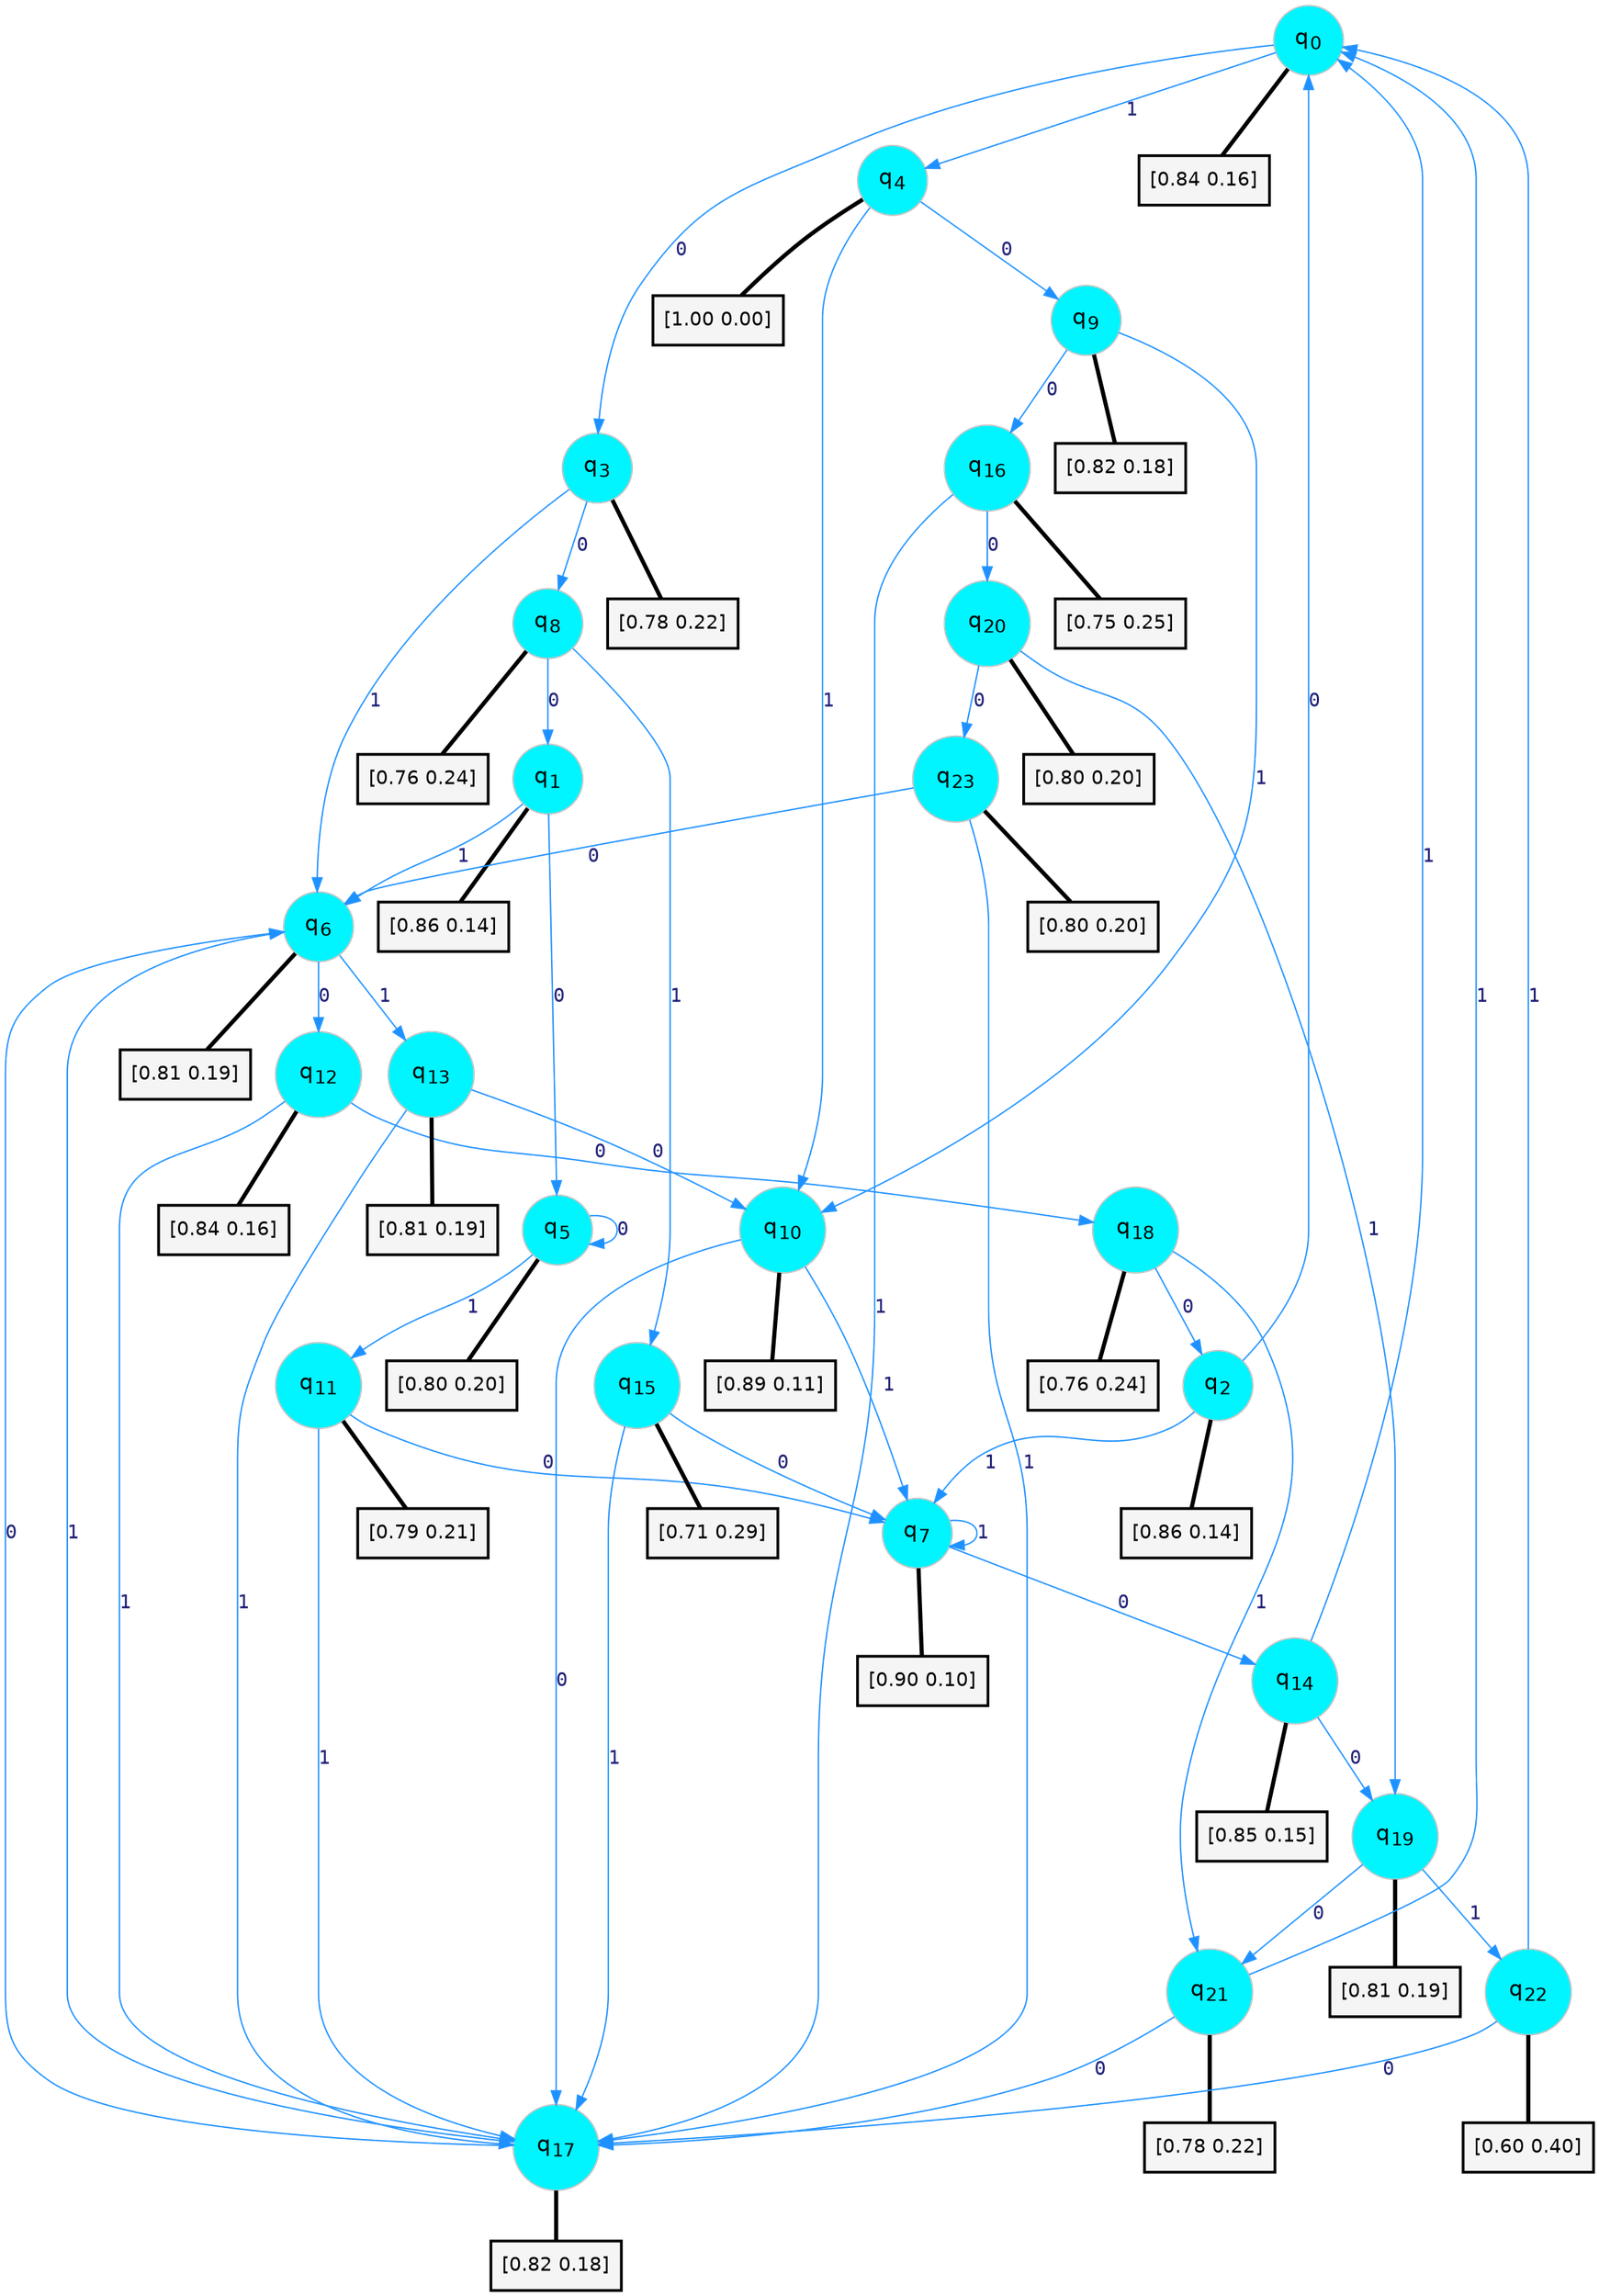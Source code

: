 digraph G {
graph [
bgcolor=transparent, dpi=300, rankdir=TD, size="40,25"];
node [
color=gray, fillcolor=turquoise1, fontcolor=black, fontname=Helvetica, fontsize=16, fontweight=bold, shape=circle, style=filled];
edge [
arrowsize=1, color=dodgerblue1, fontcolor=midnightblue, fontname=courier, fontweight=bold, penwidth=1, style=solid, weight=20];
0[label=<q<SUB>0</SUB>>];
1[label=<q<SUB>1</SUB>>];
2[label=<q<SUB>2</SUB>>];
3[label=<q<SUB>3</SUB>>];
4[label=<q<SUB>4</SUB>>];
5[label=<q<SUB>5</SUB>>];
6[label=<q<SUB>6</SUB>>];
7[label=<q<SUB>7</SUB>>];
8[label=<q<SUB>8</SUB>>];
9[label=<q<SUB>9</SUB>>];
10[label=<q<SUB>10</SUB>>];
11[label=<q<SUB>11</SUB>>];
12[label=<q<SUB>12</SUB>>];
13[label=<q<SUB>13</SUB>>];
14[label=<q<SUB>14</SUB>>];
15[label=<q<SUB>15</SUB>>];
16[label=<q<SUB>16</SUB>>];
17[label=<q<SUB>17</SUB>>];
18[label=<q<SUB>18</SUB>>];
19[label=<q<SUB>19</SUB>>];
20[label=<q<SUB>20</SUB>>];
21[label=<q<SUB>21</SUB>>];
22[label=<q<SUB>22</SUB>>];
23[label=<q<SUB>23</SUB>>];
24[label="[0.84 0.16]", shape=box,fontcolor=black, fontname=Helvetica, fontsize=14, penwidth=2, fillcolor=whitesmoke,color=black];
25[label="[0.86 0.14]", shape=box,fontcolor=black, fontname=Helvetica, fontsize=14, penwidth=2, fillcolor=whitesmoke,color=black];
26[label="[0.86 0.14]", shape=box,fontcolor=black, fontname=Helvetica, fontsize=14, penwidth=2, fillcolor=whitesmoke,color=black];
27[label="[0.78 0.22]", shape=box,fontcolor=black, fontname=Helvetica, fontsize=14, penwidth=2, fillcolor=whitesmoke,color=black];
28[label="[1.00 0.00]", shape=box,fontcolor=black, fontname=Helvetica, fontsize=14, penwidth=2, fillcolor=whitesmoke,color=black];
29[label="[0.80 0.20]", shape=box,fontcolor=black, fontname=Helvetica, fontsize=14, penwidth=2, fillcolor=whitesmoke,color=black];
30[label="[0.81 0.19]", shape=box,fontcolor=black, fontname=Helvetica, fontsize=14, penwidth=2, fillcolor=whitesmoke,color=black];
31[label="[0.90 0.10]", shape=box,fontcolor=black, fontname=Helvetica, fontsize=14, penwidth=2, fillcolor=whitesmoke,color=black];
32[label="[0.76 0.24]", shape=box,fontcolor=black, fontname=Helvetica, fontsize=14, penwidth=2, fillcolor=whitesmoke,color=black];
33[label="[0.82 0.18]", shape=box,fontcolor=black, fontname=Helvetica, fontsize=14, penwidth=2, fillcolor=whitesmoke,color=black];
34[label="[0.89 0.11]", shape=box,fontcolor=black, fontname=Helvetica, fontsize=14, penwidth=2, fillcolor=whitesmoke,color=black];
35[label="[0.79 0.21]", shape=box,fontcolor=black, fontname=Helvetica, fontsize=14, penwidth=2, fillcolor=whitesmoke,color=black];
36[label="[0.84 0.16]", shape=box,fontcolor=black, fontname=Helvetica, fontsize=14, penwidth=2, fillcolor=whitesmoke,color=black];
37[label="[0.81 0.19]", shape=box,fontcolor=black, fontname=Helvetica, fontsize=14, penwidth=2, fillcolor=whitesmoke,color=black];
38[label="[0.85 0.15]", shape=box,fontcolor=black, fontname=Helvetica, fontsize=14, penwidth=2, fillcolor=whitesmoke,color=black];
39[label="[0.71 0.29]", shape=box,fontcolor=black, fontname=Helvetica, fontsize=14, penwidth=2, fillcolor=whitesmoke,color=black];
40[label="[0.75 0.25]", shape=box,fontcolor=black, fontname=Helvetica, fontsize=14, penwidth=2, fillcolor=whitesmoke,color=black];
41[label="[0.82 0.18]", shape=box,fontcolor=black, fontname=Helvetica, fontsize=14, penwidth=2, fillcolor=whitesmoke,color=black];
42[label="[0.76 0.24]", shape=box,fontcolor=black, fontname=Helvetica, fontsize=14, penwidth=2, fillcolor=whitesmoke,color=black];
43[label="[0.81 0.19]", shape=box,fontcolor=black, fontname=Helvetica, fontsize=14, penwidth=2, fillcolor=whitesmoke,color=black];
44[label="[0.80 0.20]", shape=box,fontcolor=black, fontname=Helvetica, fontsize=14, penwidth=2, fillcolor=whitesmoke,color=black];
45[label="[0.78 0.22]", shape=box,fontcolor=black, fontname=Helvetica, fontsize=14, penwidth=2, fillcolor=whitesmoke,color=black];
46[label="[0.60 0.40]", shape=box,fontcolor=black, fontname=Helvetica, fontsize=14, penwidth=2, fillcolor=whitesmoke,color=black];
47[label="[0.80 0.20]", shape=box,fontcolor=black, fontname=Helvetica, fontsize=14, penwidth=2, fillcolor=whitesmoke,color=black];
0->3 [label=0];
0->4 [label=1];
0->24 [arrowhead=none, penwidth=3,color=black];
1->5 [label=0];
1->6 [label=1];
1->25 [arrowhead=none, penwidth=3,color=black];
2->0 [label=0];
2->7 [label=1];
2->26 [arrowhead=none, penwidth=3,color=black];
3->8 [label=0];
3->6 [label=1];
3->27 [arrowhead=none, penwidth=3,color=black];
4->9 [label=0];
4->10 [label=1];
4->28 [arrowhead=none, penwidth=3,color=black];
5->5 [label=0];
5->11 [label=1];
5->29 [arrowhead=none, penwidth=3,color=black];
6->12 [label=0];
6->13 [label=1];
6->30 [arrowhead=none, penwidth=3,color=black];
7->14 [label=0];
7->7 [label=1];
7->31 [arrowhead=none, penwidth=3,color=black];
8->1 [label=0];
8->15 [label=1];
8->32 [arrowhead=none, penwidth=3,color=black];
9->16 [label=0];
9->10 [label=1];
9->33 [arrowhead=none, penwidth=3,color=black];
10->17 [label=0];
10->7 [label=1];
10->34 [arrowhead=none, penwidth=3,color=black];
11->7 [label=0];
11->17 [label=1];
11->35 [arrowhead=none, penwidth=3,color=black];
12->18 [label=0];
12->17 [label=1];
12->36 [arrowhead=none, penwidth=3,color=black];
13->10 [label=0];
13->17 [label=1];
13->37 [arrowhead=none, penwidth=3,color=black];
14->19 [label=0];
14->0 [label=1];
14->38 [arrowhead=none, penwidth=3,color=black];
15->7 [label=0];
15->17 [label=1];
15->39 [arrowhead=none, penwidth=3,color=black];
16->20 [label=0];
16->17 [label=1];
16->40 [arrowhead=none, penwidth=3,color=black];
17->6 [label=0];
17->6 [label=1];
17->41 [arrowhead=none, penwidth=3,color=black];
18->2 [label=0];
18->21 [label=1];
18->42 [arrowhead=none, penwidth=3,color=black];
19->21 [label=0];
19->22 [label=1];
19->43 [arrowhead=none, penwidth=3,color=black];
20->23 [label=0];
20->19 [label=1];
20->44 [arrowhead=none, penwidth=3,color=black];
21->17 [label=0];
21->0 [label=1];
21->45 [arrowhead=none, penwidth=3,color=black];
22->17 [label=0];
22->0 [label=1];
22->46 [arrowhead=none, penwidth=3,color=black];
23->6 [label=0];
23->17 [label=1];
23->47 [arrowhead=none, penwidth=3,color=black];
}
